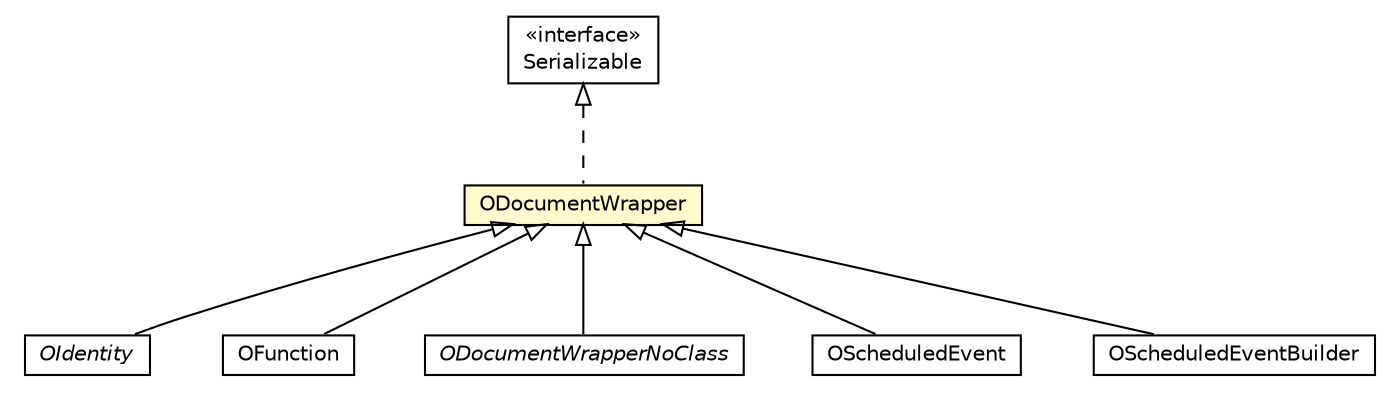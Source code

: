 #!/usr/local/bin/dot
#
# Class diagram 
# Generated by UMLGraph version R5_6-24-gf6e263 (http://www.umlgraph.org/)
#

digraph G {
	edge [fontname="Helvetica",fontsize=10,labelfontname="Helvetica",labelfontsize=10];
	node [fontname="Helvetica",fontsize=10,shape=plaintext];
	nodesep=0.25;
	ranksep=0.5;
	// com.orientechnologies.orient.core.metadata.security.OIdentity
	c1620030 [label=<<table title="com.orientechnologies.orient.core.metadata.security.OIdentity" border="0" cellborder="1" cellspacing="0" cellpadding="2" port="p" href="../metadata/security/OIdentity.html">
		<tr><td><table border="0" cellspacing="0" cellpadding="1">
<tr><td align="center" balign="center"><font face="Helvetica-Oblique"> OIdentity </font></td></tr>
		</table></td></tr>
		</table>>, URL="../metadata/security/OIdentity.html", fontname="Helvetica", fontcolor="black", fontsize=10.0];
	// com.orientechnologies.orient.core.metadata.function.OFunction
	c1620052 [label=<<table title="com.orientechnologies.orient.core.metadata.function.OFunction" border="0" cellborder="1" cellspacing="0" cellpadding="2" port="p" href="../metadata/function/OFunction.html">
		<tr><td><table border="0" cellspacing="0" cellpadding="1">
<tr><td align="center" balign="center"> OFunction </td></tr>
		</table></td></tr>
		</table>>, URL="../metadata/function/OFunction.html", fontname="Helvetica", fontcolor="black", fontsize=10.0];
	// com.orientechnologies.orient.core.type.ODocumentWrapperNoClass
	c1620160 [label=<<table title="com.orientechnologies.orient.core.type.ODocumentWrapperNoClass" border="0" cellborder="1" cellspacing="0" cellpadding="2" port="p" href="./ODocumentWrapperNoClass.html">
		<tr><td><table border="0" cellspacing="0" cellpadding="1">
<tr><td align="center" balign="center"><font face="Helvetica-Oblique"> ODocumentWrapperNoClass </font></td></tr>
		</table></td></tr>
		</table>>, URL="./ODocumentWrapperNoClass.html", fontname="Helvetica", fontcolor="black", fontsize=10.0];
	// com.orientechnologies.orient.core.type.ODocumentWrapper
	c1620162 [label=<<table title="com.orientechnologies.orient.core.type.ODocumentWrapper" border="0" cellborder="1" cellspacing="0" cellpadding="2" port="p" bgcolor="lemonChiffon" href="./ODocumentWrapper.html">
		<tr><td><table border="0" cellspacing="0" cellpadding="1">
<tr><td align="center" balign="center"> ODocumentWrapper </td></tr>
		</table></td></tr>
		</table>>, URL="./ODocumentWrapper.html", fontname="Helvetica", fontcolor="black", fontsize=10.0];
	// com.orientechnologies.orient.core.schedule.OScheduledEvent
	c1620814 [label=<<table title="com.orientechnologies.orient.core.schedule.OScheduledEvent" border="0" cellborder="1" cellspacing="0" cellpadding="2" port="p" href="../schedule/OScheduledEvent.html">
		<tr><td><table border="0" cellspacing="0" cellpadding="1">
<tr><td align="center" balign="center"> OScheduledEvent </td></tr>
		</table></td></tr>
		</table>>, URL="../schedule/OScheduledEvent.html", fontname="Helvetica", fontcolor="black", fontsize=10.0];
	// com.orientechnologies.orient.core.schedule.OScheduledEventBuilder
	c1620817 [label=<<table title="com.orientechnologies.orient.core.schedule.OScheduledEventBuilder" border="0" cellborder="1" cellspacing="0" cellpadding="2" port="p" href="../schedule/OScheduledEventBuilder.html">
		<tr><td><table border="0" cellspacing="0" cellpadding="1">
<tr><td align="center" balign="center"> OScheduledEventBuilder </td></tr>
		</table></td></tr>
		</table>>, URL="../schedule/OScheduledEventBuilder.html", fontname="Helvetica", fontcolor="black", fontsize=10.0];
	//com.orientechnologies.orient.core.metadata.security.OIdentity extends com.orientechnologies.orient.core.type.ODocumentWrapper
	c1620162:p -> c1620030:p [dir=back,arrowtail=empty];
	//com.orientechnologies.orient.core.metadata.function.OFunction extends com.orientechnologies.orient.core.type.ODocumentWrapper
	c1620162:p -> c1620052:p [dir=back,arrowtail=empty];
	//com.orientechnologies.orient.core.type.ODocumentWrapperNoClass extends com.orientechnologies.orient.core.type.ODocumentWrapper
	c1620162:p -> c1620160:p [dir=back,arrowtail=empty];
	//com.orientechnologies.orient.core.type.ODocumentWrapper implements java.io.Serializable
	c1621695:p -> c1620162:p [dir=back,arrowtail=empty,style=dashed];
	//com.orientechnologies.orient.core.schedule.OScheduledEvent extends com.orientechnologies.orient.core.type.ODocumentWrapper
	c1620162:p -> c1620814:p [dir=back,arrowtail=empty];
	//com.orientechnologies.orient.core.schedule.OScheduledEventBuilder extends com.orientechnologies.orient.core.type.ODocumentWrapper
	c1620162:p -> c1620817:p [dir=back,arrowtail=empty];
	// java.io.Serializable
	c1621695 [label=<<table title="java.io.Serializable" border="0" cellborder="1" cellspacing="0" cellpadding="2" port="p" href="http://java.sun.com/j2se/1.4.2/docs/api/java/io/Serializable.html">
		<tr><td><table border="0" cellspacing="0" cellpadding="1">
<tr><td align="center" balign="center"> &#171;interface&#187; </td></tr>
<tr><td align="center" balign="center"> Serializable </td></tr>
		</table></td></tr>
		</table>>, URL="http://java.sun.com/j2se/1.4.2/docs/api/java/io/Serializable.html", fontname="Helvetica", fontcolor="black", fontsize=10.0];
}

